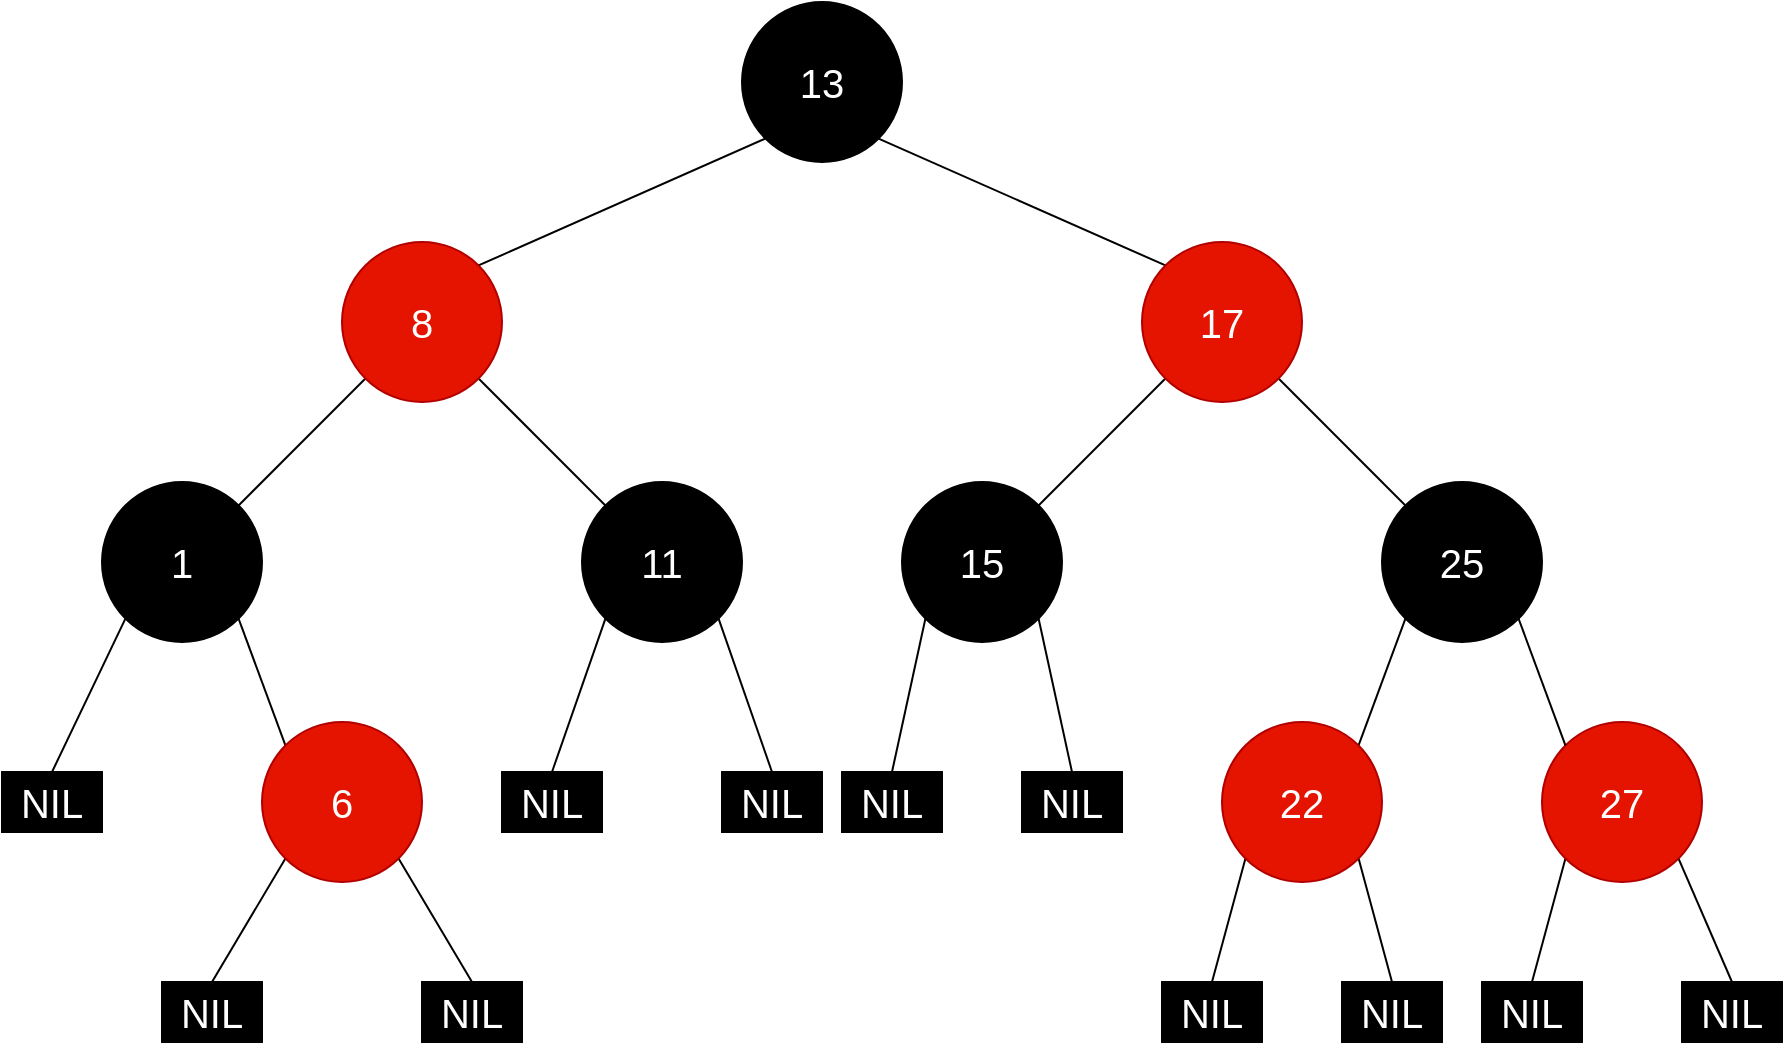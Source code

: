 <mxfile version="27.0.5">
  <diagram name="第 1 页" id="yzlm8xinp8iX30vhZnXE">
    <mxGraphModel dx="1634" dy="803" grid="1" gridSize="10" guides="1" tooltips="1" connect="1" arrows="1" fold="1" page="0" pageScale="1" pageWidth="827" pageHeight="1169" math="0" shadow="0">
      <root>
        <mxCell id="0" />
        <mxCell id="1" parent="0" />
        <mxCell id="f1JXGICR3c98WOWb6M3R-25" style="rounded=0;orthogonalLoop=1;jettySize=auto;html=1;exitX=0;exitY=1;exitDx=0;exitDy=0;entryX=1;entryY=0;entryDx=0;entryDy=0;fontSize=20;endArrow=none;endFill=1;startFill=0;fontColor=light-dark(#ffffff, #ededed);" edge="1" parent="1" source="f1JXGICR3c98WOWb6M3R-1" target="f1JXGICR3c98WOWb6M3R-2">
          <mxGeometry relative="1" as="geometry" />
        </mxCell>
        <mxCell id="f1JXGICR3c98WOWb6M3R-26" style="rounded=0;orthogonalLoop=1;jettySize=auto;html=1;exitX=1;exitY=1;exitDx=0;exitDy=0;entryX=0;entryY=0;entryDx=0;entryDy=0;fontSize=20;endArrow=none;endFill=1;startFill=0;fontColor=light-dark(#ffffff, #ededed);" edge="1" parent="1" source="f1JXGICR3c98WOWb6M3R-1" target="f1JXGICR3c98WOWb6M3R-4">
          <mxGeometry relative="1" as="geometry" />
        </mxCell>
        <mxCell id="f1JXGICR3c98WOWb6M3R-1" value="13" style="ellipse;whiteSpace=wrap;html=1;aspect=fixed;fontSize=20;fontColor=light-dark(#ffffff, #ededed);fillColor=#000000;" vertex="1" parent="1">
          <mxGeometry x="280" y="80" width="80" height="80" as="geometry" />
        </mxCell>
        <mxCell id="f1JXGICR3c98WOWb6M3R-27" style="rounded=0;orthogonalLoop=1;jettySize=auto;html=1;exitX=0;exitY=1;exitDx=0;exitDy=0;entryX=1;entryY=0;entryDx=0;entryDy=0;fontSize=20;endArrow=none;endFill=1;startFill=0;fontColor=light-dark(#ffffff, #ededed);" edge="1" parent="1" source="f1JXGICR3c98WOWb6M3R-2" target="f1JXGICR3c98WOWb6M3R-5">
          <mxGeometry relative="1" as="geometry" />
        </mxCell>
        <mxCell id="f1JXGICR3c98WOWb6M3R-28" style="rounded=0;orthogonalLoop=1;jettySize=auto;html=1;exitX=1;exitY=1;exitDx=0;exitDy=0;entryX=0;entryY=0;entryDx=0;entryDy=0;fontSize=20;endArrow=none;endFill=1;startFill=0;fontColor=light-dark(#ffffff, #ededed);" edge="1" parent="1" source="f1JXGICR3c98WOWb6M3R-2" target="f1JXGICR3c98WOWb6M3R-6">
          <mxGeometry relative="1" as="geometry" />
        </mxCell>
        <mxCell id="f1JXGICR3c98WOWb6M3R-2" value="8" style="ellipse;whiteSpace=wrap;html=1;aspect=fixed;fontSize=20;fontColor=#ffffff;fillColor=#e51400;strokeColor=#B20000;" vertex="1" parent="1">
          <mxGeometry x="80" y="200" width="80" height="80" as="geometry" />
        </mxCell>
        <mxCell id="f1JXGICR3c98WOWb6M3R-29" style="rounded=0;orthogonalLoop=1;jettySize=auto;html=1;exitX=0;exitY=1;exitDx=0;exitDy=0;entryX=1;entryY=0;entryDx=0;entryDy=0;fontSize=20;endArrow=none;endFill=1;startFill=0;fontColor=light-dark(#ffffff, #ededed);" edge="1" parent="1" source="f1JXGICR3c98WOWb6M3R-4" target="f1JXGICR3c98WOWb6M3R-10">
          <mxGeometry relative="1" as="geometry" />
        </mxCell>
        <mxCell id="f1JXGICR3c98WOWb6M3R-30" style="rounded=0;orthogonalLoop=1;jettySize=auto;html=1;exitX=1;exitY=1;exitDx=0;exitDy=0;entryX=0;entryY=0;entryDx=0;entryDy=0;fontSize=20;endArrow=none;endFill=1;startFill=0;fontColor=light-dark(#ffffff, #ededed);" edge="1" parent="1" source="f1JXGICR3c98WOWb6M3R-4" target="f1JXGICR3c98WOWb6M3R-12">
          <mxGeometry relative="1" as="geometry" />
        </mxCell>
        <mxCell id="f1JXGICR3c98WOWb6M3R-4" value="17" style="ellipse;whiteSpace=wrap;html=1;aspect=fixed;fontSize=20;fontColor=#ffffff;fillColor=#e51400;strokeColor=#B20000;" vertex="1" parent="1">
          <mxGeometry x="480" y="200" width="80" height="80" as="geometry" />
        </mxCell>
        <mxCell id="f1JXGICR3c98WOWb6M3R-37" style="rounded=0;orthogonalLoop=1;jettySize=auto;html=1;exitX=1;exitY=1;exitDx=0;exitDy=0;entryX=0;entryY=0;entryDx=0;entryDy=0;fontSize=20;endArrow=none;endFill=1;startFill=0;fontColor=light-dark(#ffffff, #ededed);" edge="1" parent="1" source="f1JXGICR3c98WOWb6M3R-5" target="f1JXGICR3c98WOWb6M3R-9">
          <mxGeometry relative="1" as="geometry" />
        </mxCell>
        <mxCell id="f1JXGICR3c98WOWb6M3R-38" style="rounded=0;orthogonalLoop=1;jettySize=auto;html=1;exitX=0;exitY=1;exitDx=0;exitDy=0;entryX=0.5;entryY=0;entryDx=0;entryDy=0;fontSize=20;endArrow=none;endFill=1;startFill=0;fontColor=light-dark(#ffffff, #ededed);" edge="1" parent="1" source="f1JXGICR3c98WOWb6M3R-5" target="f1JXGICR3c98WOWb6M3R-14">
          <mxGeometry relative="1" as="geometry" />
        </mxCell>
        <mxCell id="f1JXGICR3c98WOWb6M3R-5" value="1" style="ellipse;whiteSpace=wrap;html=1;aspect=fixed;fontSize=20;fontColor=light-dark(#ffffff, #ededed);fillColor=#000000;" vertex="1" parent="1">
          <mxGeometry x="-40" y="320" width="80" height="80" as="geometry" />
        </mxCell>
        <mxCell id="f1JXGICR3c98WOWb6M3R-35" style="rounded=0;orthogonalLoop=1;jettySize=auto;html=1;exitX=0;exitY=1;exitDx=0;exitDy=0;entryX=0.5;entryY=0;entryDx=0;entryDy=0;fontSize=20;endArrow=none;endFill=1;startFill=0;fontColor=light-dark(#ffffff, #ededed);" edge="1" parent="1" source="f1JXGICR3c98WOWb6M3R-6" target="f1JXGICR3c98WOWb6M3R-17">
          <mxGeometry relative="1" as="geometry" />
        </mxCell>
        <mxCell id="f1JXGICR3c98WOWb6M3R-36" style="rounded=0;orthogonalLoop=1;jettySize=auto;html=1;exitX=1;exitY=1;exitDx=0;exitDy=0;entryX=0.5;entryY=0;entryDx=0;entryDy=0;fontSize=20;endArrow=none;endFill=1;startFill=0;fontColor=light-dark(#ffffff, #ededed);" edge="1" parent="1" source="f1JXGICR3c98WOWb6M3R-6" target="f1JXGICR3c98WOWb6M3R-18">
          <mxGeometry relative="1" as="geometry" />
        </mxCell>
        <mxCell id="f1JXGICR3c98WOWb6M3R-6" value="11" style="ellipse;whiteSpace=wrap;html=1;aspect=fixed;fontSize=20;fontColor=light-dark(#ffffff, #ededed);fillColor=#000000;" vertex="1" parent="1">
          <mxGeometry x="200" y="320" width="80" height="80" as="geometry" />
        </mxCell>
        <mxCell id="f1JXGICR3c98WOWb6M3R-39" style="rounded=0;orthogonalLoop=1;jettySize=auto;html=1;exitX=0;exitY=1;exitDx=0;exitDy=0;entryX=0.5;entryY=0;entryDx=0;entryDy=0;fontSize=20;endArrow=none;endFill=1;startFill=0;" edge="1" parent="1" source="f1JXGICR3c98WOWb6M3R-9" target="f1JXGICR3c98WOWb6M3R-15">
          <mxGeometry relative="1" as="geometry" />
        </mxCell>
        <mxCell id="f1JXGICR3c98WOWb6M3R-40" style="rounded=0;orthogonalLoop=1;jettySize=auto;html=1;exitX=1;exitY=1;exitDx=0;exitDy=0;entryX=0.5;entryY=0;entryDx=0;entryDy=0;fontSize=20;endArrow=none;endFill=1;startFill=0;" edge="1" parent="1" source="f1JXGICR3c98WOWb6M3R-9" target="f1JXGICR3c98WOWb6M3R-16">
          <mxGeometry relative="1" as="geometry" />
        </mxCell>
        <mxCell id="f1JXGICR3c98WOWb6M3R-9" value="6" style="ellipse;whiteSpace=wrap;html=1;aspect=fixed;fontSize=20;fontColor=#ffffff;fillColor=#e51400;strokeColor=#B20000;" vertex="1" parent="1">
          <mxGeometry x="40" y="440" width="80" height="80" as="geometry" />
        </mxCell>
        <mxCell id="f1JXGICR3c98WOWb6M3R-33" style="rounded=0;orthogonalLoop=1;jettySize=auto;html=1;exitX=0;exitY=1;exitDx=0;exitDy=0;entryX=0.5;entryY=0;entryDx=0;entryDy=0;fontSize=20;endArrow=none;endFill=1;startFill=0;fontColor=light-dark(#ffffff, #ededed);" edge="1" parent="1" source="f1JXGICR3c98WOWb6M3R-10" target="f1JXGICR3c98WOWb6M3R-19">
          <mxGeometry relative="1" as="geometry" />
        </mxCell>
        <mxCell id="f1JXGICR3c98WOWb6M3R-34" style="rounded=0;orthogonalLoop=1;jettySize=auto;html=1;exitX=1;exitY=1;exitDx=0;exitDy=0;entryX=0.5;entryY=0;entryDx=0;entryDy=0;fontSize=20;endArrow=none;endFill=1;startFill=0;fontColor=light-dark(#ffffff, #ededed);" edge="1" parent="1" source="f1JXGICR3c98WOWb6M3R-10" target="f1JXGICR3c98WOWb6M3R-20">
          <mxGeometry relative="1" as="geometry" />
        </mxCell>
        <mxCell id="f1JXGICR3c98WOWb6M3R-10" value="15" style="ellipse;whiteSpace=wrap;html=1;aspect=fixed;fontSize=20;fontColor=light-dark(#ffffff, #ededed);fillColor=#000000;" vertex="1" parent="1">
          <mxGeometry x="360" y="320" width="80" height="80" as="geometry" />
        </mxCell>
        <mxCell id="f1JXGICR3c98WOWb6M3R-43" style="rounded=0;orthogonalLoop=1;jettySize=auto;html=1;exitX=0;exitY=1;exitDx=0;exitDy=0;entryX=0.5;entryY=0;entryDx=0;entryDy=0;fontSize=20;endArrow=none;endFill=1;startFill=0;" edge="1" parent="1" source="f1JXGICR3c98WOWb6M3R-11" target="f1JXGICR3c98WOWb6M3R-23">
          <mxGeometry relative="1" as="geometry" />
        </mxCell>
        <mxCell id="f1JXGICR3c98WOWb6M3R-44" style="rounded=0;orthogonalLoop=1;jettySize=auto;html=1;exitX=1;exitY=1;exitDx=0;exitDy=0;entryX=0.5;entryY=0;entryDx=0;entryDy=0;fontSize=20;endArrow=none;endFill=1;startFill=0;" edge="1" parent="1" source="f1JXGICR3c98WOWb6M3R-11" target="f1JXGICR3c98WOWb6M3R-24">
          <mxGeometry relative="1" as="geometry" />
        </mxCell>
        <mxCell id="f1JXGICR3c98WOWb6M3R-11" value="27" style="ellipse;whiteSpace=wrap;html=1;aspect=fixed;fontSize=20;fontColor=#ffffff;fillColor=#e51400;strokeColor=#B20000;" vertex="1" parent="1">
          <mxGeometry x="680" y="440" width="80" height="80" as="geometry" />
        </mxCell>
        <mxCell id="f1JXGICR3c98WOWb6M3R-31" style="rounded=0;orthogonalLoop=1;jettySize=auto;html=1;exitX=0;exitY=1;exitDx=0;exitDy=0;entryX=1;entryY=0;entryDx=0;entryDy=0;fontSize=20;endArrow=none;endFill=1;startFill=0;fontColor=light-dark(#ffffff, #ededed);" edge="1" parent="1" source="f1JXGICR3c98WOWb6M3R-12" target="f1JXGICR3c98WOWb6M3R-13">
          <mxGeometry relative="1" as="geometry" />
        </mxCell>
        <mxCell id="f1JXGICR3c98WOWb6M3R-32" style="rounded=0;orthogonalLoop=1;jettySize=auto;html=1;exitX=1;exitY=1;exitDx=0;exitDy=0;entryX=0;entryY=0;entryDx=0;entryDy=0;fontSize=20;endArrow=none;endFill=1;startFill=0;fontColor=light-dark(#ffffff, #ededed);" edge="1" parent="1" source="f1JXGICR3c98WOWb6M3R-12" target="f1JXGICR3c98WOWb6M3R-11">
          <mxGeometry relative="1" as="geometry">
            <mxPoint x="690" y="430" as="targetPoint" />
          </mxGeometry>
        </mxCell>
        <mxCell id="f1JXGICR3c98WOWb6M3R-12" value="25" style="ellipse;whiteSpace=wrap;html=1;aspect=fixed;fontSize=20;fontColor=light-dark(#ffffff, #ededed);fillColor=#000000;" vertex="1" parent="1">
          <mxGeometry x="600" y="320" width="80" height="80" as="geometry" />
        </mxCell>
        <mxCell id="f1JXGICR3c98WOWb6M3R-41" style="rounded=0;orthogonalLoop=1;jettySize=auto;html=1;exitX=0;exitY=1;exitDx=0;exitDy=0;entryX=0.5;entryY=0;entryDx=0;entryDy=0;fontSize=20;endArrow=none;endFill=1;startFill=0;" edge="1" parent="1" source="f1JXGICR3c98WOWb6M3R-13" target="f1JXGICR3c98WOWb6M3R-21">
          <mxGeometry relative="1" as="geometry" />
        </mxCell>
        <mxCell id="f1JXGICR3c98WOWb6M3R-42" style="rounded=0;orthogonalLoop=1;jettySize=auto;html=1;exitX=1;exitY=1;exitDx=0;exitDy=0;entryX=0.5;entryY=0;entryDx=0;entryDy=0;fontSize=20;endArrow=none;endFill=1;startFill=0;" edge="1" parent="1" source="f1JXGICR3c98WOWb6M3R-13" target="f1JXGICR3c98WOWb6M3R-22">
          <mxGeometry relative="1" as="geometry" />
        </mxCell>
        <mxCell id="f1JXGICR3c98WOWb6M3R-13" value="22" style="ellipse;whiteSpace=wrap;html=1;aspect=fixed;fontSize=20;fontColor=#ffffff;fillColor=#e51400;strokeColor=#B20000;" vertex="1" parent="1">
          <mxGeometry x="520" y="440" width="80" height="80" as="geometry" />
        </mxCell>
        <mxCell id="f1JXGICR3c98WOWb6M3R-14" value="NIL" style="rounded=0;whiteSpace=wrap;html=1;fontSize=20;fillColor=#000000;fontColor=light-dark(#ffffff, #ededed);" vertex="1" parent="1">
          <mxGeometry x="-90" y="465" width="50" height="30" as="geometry" />
        </mxCell>
        <mxCell id="f1JXGICR3c98WOWb6M3R-15" value="NIL" style="rounded=0;whiteSpace=wrap;html=1;fontSize=20;fillColor=#000000;fontColor=light-dark(#ffffff, #ededed);" vertex="1" parent="1">
          <mxGeometry x="-10" y="570" width="50" height="30" as="geometry" />
        </mxCell>
        <mxCell id="f1JXGICR3c98WOWb6M3R-16" value="&lt;span style=&quot;font-family: Helvetica; font-size: 20px; font-style: normal; font-variant-ligatures: normal; font-variant-caps: normal; font-weight: 400; letter-spacing: normal; orphans: 2; text-align: center; text-indent: 0px; text-transform: none; widows: 2; word-spacing: 0px; -webkit-text-stroke-width: 0px; white-space: normal; text-decoration-thickness: initial; text-decoration-style: initial; text-decoration-color: initial; float: none; display: inline !important;&quot;&gt;NIL&lt;/span&gt;" style="rounded=0;whiteSpace=wrap;html=1;fontSize=20;fillColor=#000000;fontColor=light-dark(#ffffff, #ededed);" vertex="1" parent="1">
          <mxGeometry x="120" y="570" width="50" height="30" as="geometry" />
        </mxCell>
        <mxCell id="f1JXGICR3c98WOWb6M3R-17" value="&lt;span style=&quot;font-family: Helvetica; font-size: 20px; font-style: normal; font-variant-ligatures: normal; font-variant-caps: normal; font-weight: 400; letter-spacing: normal; orphans: 2; text-align: center; text-indent: 0px; text-transform: none; widows: 2; word-spacing: 0px; -webkit-text-stroke-width: 0px; white-space: normal; text-decoration-thickness: initial; text-decoration-style: initial; text-decoration-color: initial; float: none; display: inline !important;&quot;&gt;NIL&lt;/span&gt;" style="rounded=0;whiteSpace=wrap;html=1;fontSize=20;fillColor=#000000;fontColor=light-dark(#ffffff, #ededed);" vertex="1" parent="1">
          <mxGeometry x="160" y="465" width="50" height="30" as="geometry" />
        </mxCell>
        <mxCell id="f1JXGICR3c98WOWb6M3R-18" value="&lt;span style=&quot;font-family: Helvetica; font-size: 20px; font-style: normal; font-variant-ligatures: normal; font-variant-caps: normal; font-weight: 400; letter-spacing: normal; orphans: 2; text-align: center; text-indent: 0px; text-transform: none; widows: 2; word-spacing: 0px; -webkit-text-stroke-width: 0px; white-space: normal; text-decoration-thickness: initial; text-decoration-style: initial; text-decoration-color: initial; float: none; display: inline !important;&quot;&gt;NIL&lt;/span&gt;" style="rounded=0;whiteSpace=wrap;html=1;fontSize=20;fillColor=#000000;fontColor=light-dark(#ffffff, #ededed);" vertex="1" parent="1">
          <mxGeometry x="270" y="465" width="50" height="30" as="geometry" />
        </mxCell>
        <mxCell id="f1JXGICR3c98WOWb6M3R-19" value="&lt;span style=&quot;font-family: Helvetica; font-size: 20px; font-style: normal; font-variant-ligatures: normal; font-variant-caps: normal; font-weight: 400; letter-spacing: normal; orphans: 2; text-align: center; text-indent: 0px; text-transform: none; widows: 2; word-spacing: 0px; -webkit-text-stroke-width: 0px; white-space: normal; text-decoration-thickness: initial; text-decoration-style: initial; text-decoration-color: initial; float: none; display: inline !important;&quot;&gt;NIL&lt;/span&gt;" style="rounded=0;whiteSpace=wrap;html=1;fontSize=20;fillColor=#000000;fontColor=light-dark(#ffffff, #ededed);" vertex="1" parent="1">
          <mxGeometry x="330" y="465" width="50" height="30" as="geometry" />
        </mxCell>
        <mxCell id="f1JXGICR3c98WOWb6M3R-20" value="&lt;span style=&quot;font-family: Helvetica; font-size: 20px; font-style: normal; font-variant-ligatures: normal; font-variant-caps: normal; font-weight: 400; letter-spacing: normal; orphans: 2; text-align: center; text-indent: 0px; text-transform: none; widows: 2; word-spacing: 0px; -webkit-text-stroke-width: 0px; white-space: normal; text-decoration-thickness: initial; text-decoration-style: initial; text-decoration-color: initial; float: none; display: inline !important;&quot;&gt;NIL&lt;/span&gt;" style="rounded=0;whiteSpace=wrap;html=1;fontSize=20;fillColor=#000000;fontColor=light-dark(#ffffff, #ededed);" vertex="1" parent="1">
          <mxGeometry x="420" y="465" width="50" height="30" as="geometry" />
        </mxCell>
        <mxCell id="f1JXGICR3c98WOWb6M3R-21" value="&lt;span style=&quot;font-family: Helvetica; font-size: 20px; font-style: normal; font-variant-ligatures: normal; font-variant-caps: normal; font-weight: 400; letter-spacing: normal; orphans: 2; text-align: center; text-indent: 0px; text-transform: none; widows: 2; word-spacing: 0px; -webkit-text-stroke-width: 0px; white-space: normal; text-decoration-thickness: initial; text-decoration-style: initial; text-decoration-color: initial; float: none; display: inline !important;&quot;&gt;NIL&lt;/span&gt;" style="rounded=0;whiteSpace=wrap;html=1;fontSize=20;fillColor=#000000;fontColor=light-dark(#ffffff, #ededed);" vertex="1" parent="1">
          <mxGeometry x="490" y="570" width="50" height="30" as="geometry" />
        </mxCell>
        <mxCell id="f1JXGICR3c98WOWb6M3R-22" value="&lt;span style=&quot;font-family: Helvetica; font-size: 20px; font-style: normal; font-variant-ligatures: normal; font-variant-caps: normal; font-weight: 400; letter-spacing: normal; orphans: 2; text-align: center; text-indent: 0px; text-transform: none; widows: 2; word-spacing: 0px; -webkit-text-stroke-width: 0px; white-space: normal; text-decoration-thickness: initial; text-decoration-style: initial; text-decoration-color: initial; float: none; display: inline !important;&quot;&gt;NIL&lt;/span&gt;" style="rounded=0;whiteSpace=wrap;html=1;fontSize=20;fillColor=#000000;fontColor=light-dark(#ffffff, #ededed);" vertex="1" parent="1">
          <mxGeometry x="580" y="570" width="50" height="30" as="geometry" />
        </mxCell>
        <mxCell id="f1JXGICR3c98WOWb6M3R-23" value="&lt;span style=&quot;font-family: Helvetica; font-size: 20px; font-style: normal; font-variant-ligatures: normal; font-variant-caps: normal; font-weight: 400; letter-spacing: normal; orphans: 2; text-align: center; text-indent: 0px; text-transform: none; widows: 2; word-spacing: 0px; -webkit-text-stroke-width: 0px; white-space: normal; text-decoration-thickness: initial; text-decoration-style: initial; text-decoration-color: initial; float: none; display: inline !important;&quot;&gt;NIL&lt;/span&gt;" style="rounded=0;whiteSpace=wrap;html=1;fontSize=20;fillColor=#000000;fontColor=light-dark(#ffffff, #ededed);" vertex="1" parent="1">
          <mxGeometry x="650" y="570" width="50" height="30" as="geometry" />
        </mxCell>
        <mxCell id="f1JXGICR3c98WOWb6M3R-24" value="&lt;span style=&quot;font-family: Helvetica; font-size: 20px; font-style: normal; font-variant-ligatures: normal; font-variant-caps: normal; font-weight: 400; letter-spacing: normal; orphans: 2; text-align: center; text-indent: 0px; text-transform: none; widows: 2; word-spacing: 0px; -webkit-text-stroke-width: 0px; white-space: normal; text-decoration-thickness: initial; text-decoration-style: initial; text-decoration-color: initial; float: none; display: inline !important;&quot;&gt;NIL&lt;/span&gt;" style="rounded=0;whiteSpace=wrap;html=1;fontSize=20;fillColor=#000000;fontColor=light-dark(#ffffff, #ededed);" vertex="1" parent="1">
          <mxGeometry x="750" y="570" width="50" height="30" as="geometry" />
        </mxCell>
      </root>
    </mxGraphModel>
  </diagram>
</mxfile>
